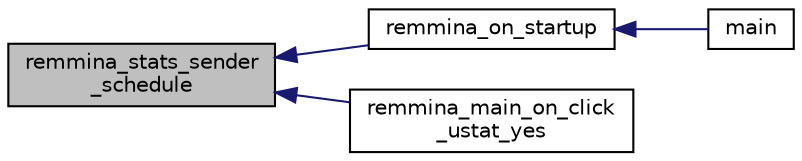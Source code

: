 digraph "remmina_stats_sender_schedule"
{
  edge [fontname="Helvetica",fontsize="10",labelfontname="Helvetica",labelfontsize="10"];
  node [fontname="Helvetica",fontsize="10",shape=record];
  rankdir="LR";
  Node355 [label="remmina_stats_sender\l_schedule",height=0.2,width=0.4,color="black", fillcolor="grey75", style="filled", fontcolor="black"];
  Node355 -> Node356 [dir="back",color="midnightblue",fontsize="10",style="solid",fontname="Helvetica"];
  Node356 [label="remmina_on_startup",height=0.2,width=0.4,color="black", fillcolor="white", style="filled",URL="$remmina_8c.html#a26d2c20be18ff44f239b756f1d5be01a"];
  Node356 -> Node357 [dir="back",color="midnightblue",fontsize="10",style="solid",fontname="Helvetica"];
  Node357 [label="main",height=0.2,width=0.4,color="black", fillcolor="white", style="filled",URL="$remmina_8c.html#a0ddf1224851353fc92bfbff6f499fa97"];
  Node355 -> Node358 [dir="back",color="midnightblue",fontsize="10",style="solid",fontname="Helvetica"];
  Node358 [label="remmina_main_on_click\l_ustat_yes",height=0.2,width=0.4,color="black", fillcolor="white", style="filled",URL="$remmina__main_8c.html#a5994672eab85d9500cc37f4cabb39136"];
}
